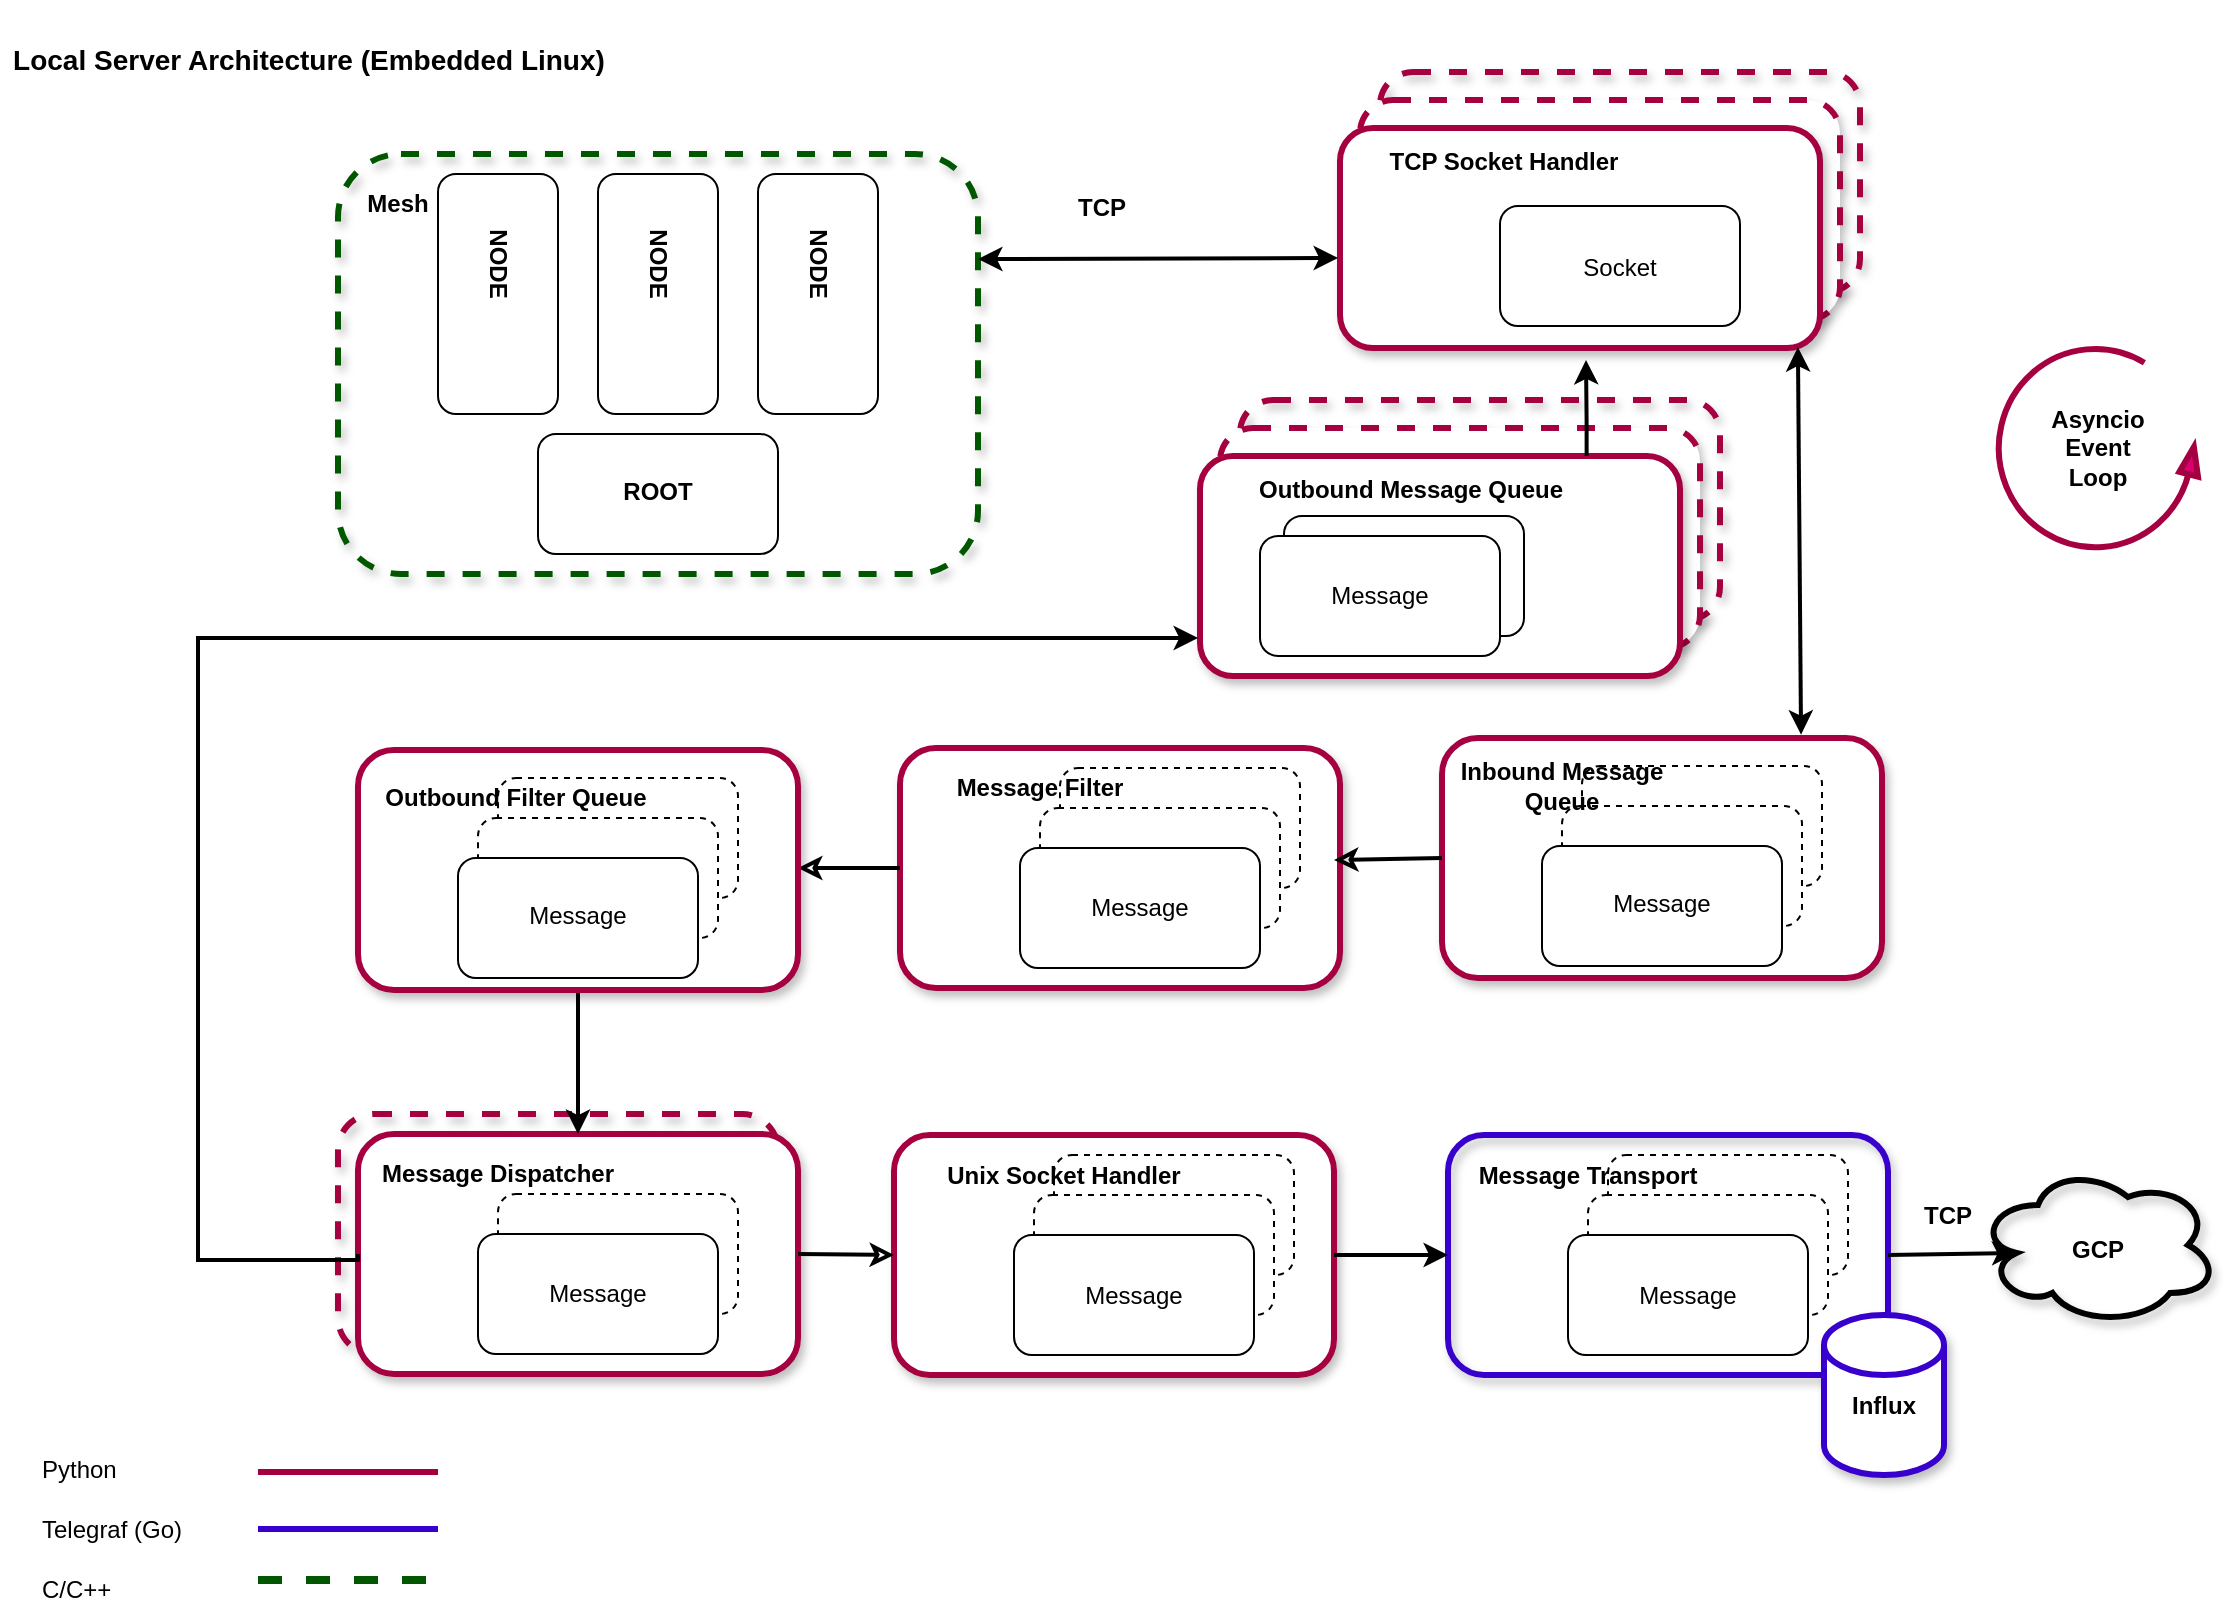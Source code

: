 <mxfile version="27.0.9">
  <diagram name="Page-1" id="cWvD5KIBlXjUGnjaOg9U">
    <mxGraphModel dx="1996" dy="1208" grid="1" gridSize="10" guides="1" tooltips="1" connect="1" arrows="1" fold="1" page="1" pageScale="1" pageWidth="1169" pageHeight="827" math="0" shadow="0">
      <root>
        <mxCell id="0" />
        <mxCell id="1" parent="0" />
        <mxCell id="sInuWgfTN_hbzSe1saAp-6" value="" style="rounded=1;whiteSpace=wrap;html=1;shadow=1;strokeWidth=3;fillColor=none;fontColor=#ffffff;strokeColor=#A50040;dashed=1;" parent="1" vertex="1">
          <mxGeometry x="701" y="36" width="240" height="110" as="geometry" />
        </mxCell>
        <mxCell id="sInuWgfTN_hbzSe1saAp-5" value="" style="rounded=1;whiteSpace=wrap;html=1;shadow=1;strokeWidth=3;fillColor=default;fontColor=#ffffff;strokeColor=#A50040;dashed=1;" parent="1" vertex="1">
          <mxGeometry x="691" y="50" width="240" height="110" as="geometry" />
        </mxCell>
        <mxCell id="R0Js2lqDosAIfEtzN3Xw-24" value="" style="rounded=1;whiteSpace=wrap;html=1;shadow=1;strokeWidth=3;fillColor=default;fontColor=#ffffff;strokeColor=#A50040;" parent="1" vertex="1">
          <mxGeometry x="681" y="64" width="240" height="110" as="geometry" />
        </mxCell>
        <mxCell id="R0Js2lqDosAIfEtzN3Xw-11" value="" style="rounded=1;whiteSpace=wrap;html=1;shadow=1;strokeWidth=3;dashed=1;fillColor=none;fontColor=#ffffff;strokeColor=#005700;" parent="1" vertex="1">
          <mxGeometry x="180" y="77" width="320" height="210" as="geometry" />
        </mxCell>
        <mxCell id="R0Js2lqDosAIfEtzN3Xw-10" value="" style="rounded=1;whiteSpace=wrap;html=1;rotation=90;" parent="1" vertex="1">
          <mxGeometry x="200" y="117" width="120" height="60" as="geometry" />
        </mxCell>
        <mxCell id="R0Js2lqDosAIfEtzN3Xw-16" value="" style="rounded=1;whiteSpace=wrap;html=1;rotation=90;" parent="1" vertex="1">
          <mxGeometry x="280" y="117" width="120" height="60" as="geometry" />
        </mxCell>
        <mxCell id="R0Js2lqDosAIfEtzN3Xw-17" value="" style="rounded=1;whiteSpace=wrap;html=1;rotation=90;" parent="1" vertex="1">
          <mxGeometry x="360" y="117" width="120" height="60" as="geometry" />
        </mxCell>
        <mxCell id="R0Js2lqDosAIfEtzN3Xw-18" value="NODE" style="text;html=1;align=center;verticalAlign=middle;whiteSpace=wrap;rounded=0;rotation=90;fontStyle=1" parent="1" vertex="1">
          <mxGeometry x="230" y="117" width="60" height="30" as="geometry" />
        </mxCell>
        <mxCell id="R0Js2lqDosAIfEtzN3Xw-19" value="NODE" style="text;html=1;align=center;verticalAlign=middle;whiteSpace=wrap;rounded=0;rotation=90;fontStyle=1" parent="1" vertex="1">
          <mxGeometry x="310" y="117" width="60" height="30" as="geometry" />
        </mxCell>
        <mxCell id="R0Js2lqDosAIfEtzN3Xw-20" value="NODE" style="text;html=1;align=center;verticalAlign=middle;whiteSpace=wrap;rounded=0;rotation=90;fontStyle=1" parent="1" vertex="1">
          <mxGeometry x="390" y="117" width="60" height="30" as="geometry" />
        </mxCell>
        <mxCell id="R0Js2lqDosAIfEtzN3Xw-21" value="" style="rounded=1;whiteSpace=wrap;html=1;rotation=0;" parent="1" vertex="1">
          <mxGeometry x="280" y="217" width="120" height="60" as="geometry" />
        </mxCell>
        <mxCell id="R0Js2lqDosAIfEtzN3Xw-22" value="ROOT" style="text;html=1;align=center;verticalAlign=middle;whiteSpace=wrap;rounded=0;rotation=0;fontStyle=1" parent="1" vertex="1">
          <mxGeometry x="310" y="231" width="60" height="30" as="geometry" />
        </mxCell>
        <mxCell id="R0Js2lqDosAIfEtzN3Xw-23" value="Mesh" style="text;html=1;align=center;verticalAlign=middle;whiteSpace=wrap;rounded=0;fontStyle=1" parent="1" vertex="1">
          <mxGeometry x="180" y="87" width="60" height="30" as="geometry" />
        </mxCell>
        <mxCell id="R0Js2lqDosAIfEtzN3Xw-31" value="" style="rounded=1;whiteSpace=wrap;html=1;rotation=0;" parent="1" vertex="1">
          <mxGeometry x="761" y="103" width="120" height="60" as="geometry" />
        </mxCell>
        <mxCell id="R0Js2lqDosAIfEtzN3Xw-32" value="Socket" style="text;html=1;align=center;verticalAlign=middle;whiteSpace=wrap;rounded=0;rotation=0;" parent="1" vertex="1">
          <mxGeometry x="791" y="119" width="60" height="30" as="geometry" />
        </mxCell>
        <mxCell id="R0Js2lqDosAIfEtzN3Xw-33" value="TCP Socket Handler" style="text;html=1;align=center;verticalAlign=middle;whiteSpace=wrap;rounded=0;fontStyle=1" parent="1" vertex="1">
          <mxGeometry x="693" y="66" width="140" height="30" as="geometry" />
        </mxCell>
        <mxCell id="R0Js2lqDosAIfEtzN3Xw-37" value="Local Server Architecture (Embedded Linux)" style="text;html=1;align=center;verticalAlign=middle;whiteSpace=wrap;rounded=0;fontStyle=1;fontSize=14;" parent="1" vertex="1">
          <mxGeometry x="11" width="309" height="60" as="geometry" />
        </mxCell>
        <mxCell id="R0Js2lqDosAIfEtzN3Xw-41" value="" style="verticalLabelPosition=bottom;html=1;verticalAlign=top;strokeWidth=3;shape=mxgraph.lean_mapping.physical_pull;pointerEvents=1;fillColor=#d80073;fontColor=#ffffff;strokeColor=#A50040;" parent="1" vertex="1">
          <mxGeometry x="1010" y="174" width="100" height="100" as="geometry" />
        </mxCell>
        <mxCell id="R0Js2lqDosAIfEtzN3Xw-45" value="Asyncio&lt;div&gt;Event Loop&lt;/div&gt;" style="text;html=1;align=center;verticalAlign=middle;whiteSpace=wrap;rounded=0;fontStyle=1" parent="1" vertex="1">
          <mxGeometry x="1030" y="209" width="60" height="30" as="geometry" />
        </mxCell>
        <mxCell id="R0Js2lqDosAIfEtzN3Xw-46" value="" style="endArrow=classic;startArrow=classic;html=1;rounded=0;exitX=1;exitY=0.25;exitDx=0;exitDy=0;entryX=-0.004;entryY=0.591;entryDx=0;entryDy=0;strokeColor=default;strokeWidth=2;align=center;verticalAlign=middle;fontFamily=Helvetica;fontSize=11;fontColor=default;labelBackgroundColor=default;entryPerimeter=0;" parent="1" source="R0Js2lqDosAIfEtzN3Xw-11" target="R0Js2lqDosAIfEtzN3Xw-24" edge="1">
          <mxGeometry width="50" height="50" relative="1" as="geometry">
            <mxPoint x="560" y="400" as="sourcePoint" />
            <mxPoint x="610" y="350" as="targetPoint" />
          </mxGeometry>
        </mxCell>
        <mxCell id="R0Js2lqDosAIfEtzN3Xw-47" value="" style="endArrow=classic;startArrow=classic;html=1;rounded=0;entryX=0.954;entryY=0.996;entryDx=0;entryDy=0;entryPerimeter=0;exitX=0.816;exitY=-0.014;exitDx=0;exitDy=0;exitPerimeter=0;strokeWidth=2;" parent="1" source="R0Js2lqDosAIfEtzN3Xw-97" target="R0Js2lqDosAIfEtzN3Xw-24" edge="1">
          <mxGeometry width="50" height="50" relative="1" as="geometry">
            <mxPoint x="560" y="400" as="sourcePoint" />
            <mxPoint x="610" y="350" as="targetPoint" />
          </mxGeometry>
        </mxCell>
        <mxCell id="R0Js2lqDosAIfEtzN3Xw-49" value="" style="rounded=1;whiteSpace=wrap;html=1;rotation=0;dashed=1;" parent="1" vertex="1">
          <mxGeometry x="531" y="374" width="120" height="60" as="geometry" />
        </mxCell>
        <mxCell id="R0Js2lqDosAIfEtzN3Xw-50" value="" style="rounded=1;whiteSpace=wrap;html=1;rotation=0;dashed=1;" parent="1" vertex="1">
          <mxGeometry x="521" y="394" width="120" height="60" as="geometry" />
        </mxCell>
        <mxCell id="R0Js2lqDosAIfEtzN3Xw-51" value="" style="rounded=1;whiteSpace=wrap;html=1;rotation=0;" parent="1" vertex="1">
          <mxGeometry x="511" y="414" width="120" height="60" as="geometry" />
        </mxCell>
        <mxCell id="R0Js2lqDosAIfEtzN3Xw-52" value="Message" style="text;html=1;align=center;verticalAlign=middle;whiteSpace=wrap;rounded=0;rotation=0;" parent="1" vertex="1">
          <mxGeometry x="541" y="429" width="60" height="30" as="geometry" />
        </mxCell>
        <mxCell id="R0Js2lqDosAIfEtzN3Xw-53" value="MessageDispatcher" style="text;html=1;align=center;verticalAlign=middle;whiteSpace=wrap;rounded=0;fontStyle=1" parent="1" vertex="1">
          <mxGeometry x="451" y="369" width="140" height="30" as="geometry" />
        </mxCell>
        <mxCell id="R0Js2lqDosAIfEtzN3Xw-55" value="" style="rounded=1;whiteSpace=wrap;html=1;rotation=0;dashed=1;" parent="1" vertex="1">
          <mxGeometry x="792" y="373" width="120" height="60" as="geometry" />
        </mxCell>
        <mxCell id="R0Js2lqDosAIfEtzN3Xw-56" value="" style="rounded=1;whiteSpace=wrap;html=1;rotation=0;dashed=1;" parent="1" vertex="1">
          <mxGeometry x="782" y="393" width="120" height="60" as="geometry" />
        </mxCell>
        <mxCell id="R0Js2lqDosAIfEtzN3Xw-57" value="" style="rounded=1;whiteSpace=wrap;html=1;rotation=0;" parent="1" vertex="1">
          <mxGeometry x="772" y="413" width="120" height="60" as="geometry" />
        </mxCell>
        <mxCell id="R0Js2lqDosAIfEtzN3Xw-58" value="Message" style="text;html=1;align=center;verticalAlign=middle;whiteSpace=wrap;rounded=0;rotation=0;" parent="1" vertex="1">
          <mxGeometry x="802" y="425" width="60" height="33" as="geometry" />
        </mxCell>
        <mxCell id="R0Js2lqDosAIfEtzN3Xw-59" value="MessageQueue" style="text;html=1;align=center;verticalAlign=middle;whiteSpace=wrap;rounded=0;fontStyle=1" parent="1" vertex="1">
          <mxGeometry x="712" y="368" width="140" height="30" as="geometry" />
        </mxCell>
        <mxCell id="R0Js2lqDosAIfEtzN3Xw-60" value="" style="rounded=1;whiteSpace=wrap;html=1;shadow=1;strokeWidth=3;fillColor=none;fontColor=#ffffff;strokeColor=#A50040;dashed=1;" parent="1" vertex="1">
          <mxGeometry x="180" y="557" width="220" height="120" as="geometry" />
        </mxCell>
        <mxCell id="R0Js2lqDosAIfEtzN3Xw-61" value="" style="rounded=1;whiteSpace=wrap;html=1;rotation=0;dashed=1;" parent="1" vertex="1">
          <mxGeometry x="260" y="567" width="120" height="60" as="geometry" />
        </mxCell>
        <mxCell id="R0Js2lqDosAIfEtzN3Xw-62" value="" style="rounded=1;whiteSpace=wrap;html=1;rotation=0;dashed=1;" parent="1" vertex="1">
          <mxGeometry x="250" y="587" width="120" height="60" as="geometry" />
        </mxCell>
        <mxCell id="R0Js2lqDosAIfEtzN3Xw-63" value="" style="rounded=1;whiteSpace=wrap;html=1;rotation=0;" parent="1" vertex="1">
          <mxGeometry x="240" y="607" width="120" height="60" as="geometry" />
        </mxCell>
        <mxCell id="R0Js2lqDosAIfEtzN3Xw-64" value="Message" style="text;html=1;align=center;verticalAlign=middle;whiteSpace=wrap;rounded=0;rotation=0;" parent="1" vertex="1">
          <mxGeometry x="270" y="622" width="60" height="30" as="geometry" />
        </mxCell>
        <mxCell id="R0Js2lqDosAIfEtzN3Xw-65" value="MessageProcessor" style="text;html=1;align=center;verticalAlign=middle;whiteSpace=wrap;rounded=0;fontStyle=1" parent="1" vertex="1">
          <mxGeometry x="180" y="562" width="140" height="30" as="geometry" />
        </mxCell>
        <mxCell id="R0Js2lqDosAIfEtzN3Xw-69" value="" style="rounded=1;whiteSpace=wrap;html=1;shadow=1;strokeWidth=3;fillColor=none;fontColor=#ffffff;strokeColor=#3700CC;" parent="1" vertex="1">
          <mxGeometry x="735" y="567.5" width="220" height="120" as="geometry" />
        </mxCell>
        <mxCell id="R0Js2lqDosAIfEtzN3Xw-70" value="" style="rounded=1;whiteSpace=wrap;html=1;rotation=0;dashed=1;" parent="1" vertex="1">
          <mxGeometry x="815" y="577.5" width="120" height="60" as="geometry" />
        </mxCell>
        <mxCell id="R0Js2lqDosAIfEtzN3Xw-71" value="" style="rounded=1;whiteSpace=wrap;html=1;rotation=0;dashed=1;" parent="1" vertex="1">
          <mxGeometry x="805" y="597.5" width="120" height="60" as="geometry" />
        </mxCell>
        <mxCell id="R0Js2lqDosAIfEtzN3Xw-72" value="" style="rounded=1;whiteSpace=wrap;html=1;rotation=0;" parent="1" vertex="1">
          <mxGeometry x="795" y="617.5" width="120" height="60" as="geometry" />
        </mxCell>
        <mxCell id="R0Js2lqDosAIfEtzN3Xw-73" value="Message" style="text;html=1;align=center;verticalAlign=middle;whiteSpace=wrap;rounded=0;rotation=0;" parent="1" vertex="1">
          <mxGeometry x="825" y="632.5" width="60" height="30" as="geometry" />
        </mxCell>
        <mxCell id="R0Js2lqDosAIfEtzN3Xw-74" value="Message Transport" style="text;html=1;align=center;verticalAlign=middle;whiteSpace=wrap;rounded=0;fontStyle=1" parent="1" vertex="1">
          <mxGeometry x="735" y="572.5" width="140" height="30" as="geometry" />
        </mxCell>
        <mxCell id="R0Js2lqDosAIfEtzN3Xw-75" value="" style="ellipse;shape=cloud;whiteSpace=wrap;html=1;fillColor=none;fontColor=#ffffff;strokeColor=#000000;strokeWidth=3;shadow=1;" parent="1" vertex="1">
          <mxGeometry x="1000" y="582.5" width="120" height="80" as="geometry" />
        </mxCell>
        <mxCell id="R0Js2lqDosAIfEtzN3Xw-84" value="GCP" style="text;html=1;align=center;verticalAlign=middle;whiteSpace=wrap;rounded=0;fontStyle=1" parent="1" vertex="1">
          <mxGeometry x="1030" y="609.5" width="60" height="30" as="geometry" />
        </mxCell>
        <mxCell id="R0Js2lqDosAIfEtzN3Xw-85" value="Python" style="text;html=1;align=left;verticalAlign=middle;whiteSpace=wrap;rounded=0;" parent="1" vertex="1">
          <mxGeometry x="30" y="720" width="60" height="30" as="geometry" />
        </mxCell>
        <mxCell id="R0Js2lqDosAIfEtzN3Xw-86" value="C/C++" style="text;html=1;align=left;verticalAlign=middle;whiteSpace=wrap;rounded=0;" parent="1" vertex="1">
          <mxGeometry x="30" y="780" width="120" height="30" as="geometry" />
        </mxCell>
        <mxCell id="R0Js2lqDosAIfEtzN3Xw-87" value="Telegraf (Go)" style="text;html=1;align=left;verticalAlign=middle;whiteSpace=wrap;rounded=0;" parent="1" vertex="1">
          <mxGeometry x="30" y="750" width="90" height="30" as="geometry" />
        </mxCell>
        <mxCell id="R0Js2lqDosAIfEtzN3Xw-88" value="" style="endArrow=none;html=1;rounded=0;fillColor=#6a00ff;strokeColor=#3700CC;strokeWidth=3;" parent="1" edge="1">
          <mxGeometry width="50" height="50" relative="1" as="geometry">
            <mxPoint x="140" y="764.5" as="sourcePoint" />
            <mxPoint x="230" y="764.5" as="targetPoint" />
            <Array as="points" />
          </mxGeometry>
        </mxCell>
        <mxCell id="R0Js2lqDosAIfEtzN3Xw-89" value="" style="endArrow=none;html=1;rounded=0;dashed=1;strokeWidth=4;fillColor=#008a00;strokeColor=#005700;" parent="1" edge="1">
          <mxGeometry width="50" height="50" relative="1" as="geometry">
            <mxPoint x="140" y="790" as="sourcePoint" />
            <mxPoint x="230" y="790" as="targetPoint" />
            <Array as="points" />
          </mxGeometry>
        </mxCell>
        <mxCell id="R0Js2lqDosAIfEtzN3Xw-90" value="" style="endArrow=none;html=1;rounded=0;strokeWidth=3;fillColor=#d80073;strokeColor=#A50040;" parent="1" edge="1">
          <mxGeometry width="50" height="50" relative="1" as="geometry">
            <mxPoint x="140" y="736" as="sourcePoint" />
            <mxPoint x="230" y="736" as="targetPoint" />
            <Array as="points" />
          </mxGeometry>
        </mxCell>
        <mxCell id="R0Js2lqDosAIfEtzN3Xw-91" value="" style="rounded=1;whiteSpace=wrap;html=1;shadow=1;strokeWidth=3;fillColor=default;fontColor=#ffffff;strokeColor=#A50040;" parent="1" vertex="1">
          <mxGeometry x="461" y="374" width="220" height="120" as="geometry" />
        </mxCell>
        <mxCell id="R0Js2lqDosAIfEtzN3Xw-92" value="" style="rounded=1;whiteSpace=wrap;html=1;rotation=0;dashed=1;" parent="1" vertex="1">
          <mxGeometry x="541" y="384" width="120" height="60" as="geometry" />
        </mxCell>
        <mxCell id="R0Js2lqDosAIfEtzN3Xw-93" value="" style="rounded=1;whiteSpace=wrap;html=1;rotation=0;dashed=1;" parent="1" vertex="1">
          <mxGeometry x="531" y="404" width="120" height="60" as="geometry" />
        </mxCell>
        <mxCell id="R0Js2lqDosAIfEtzN3Xw-94" value="" style="rounded=1;whiteSpace=wrap;html=1;rotation=0;" parent="1" vertex="1">
          <mxGeometry x="521" y="424" width="120" height="60" as="geometry" />
        </mxCell>
        <mxCell id="R0Js2lqDosAIfEtzN3Xw-95" value="Message" style="text;html=1;align=center;verticalAlign=middle;whiteSpace=wrap;rounded=0;rotation=0;" parent="1" vertex="1">
          <mxGeometry x="551" y="439" width="60" height="30" as="geometry" />
        </mxCell>
        <mxCell id="R0Js2lqDosAIfEtzN3Xw-96" value="Message Filter" style="text;html=1;align=center;verticalAlign=middle;whiteSpace=wrap;rounded=0;fontStyle=1" parent="1" vertex="1">
          <mxGeometry x="461" y="379" width="140" height="30" as="geometry" />
        </mxCell>
        <mxCell id="R0Js2lqDosAIfEtzN3Xw-97" value="" style="rounded=1;whiteSpace=wrap;html=1;shadow=1;strokeWidth=3;fillColor=default;fontColor=#ffffff;strokeColor=#A50040;" parent="1" vertex="1">
          <mxGeometry x="732" y="369" width="220" height="120" as="geometry" />
        </mxCell>
        <mxCell id="R0Js2lqDosAIfEtzN3Xw-98" value="" style="rounded=1;whiteSpace=wrap;html=1;rotation=0;dashed=1;" parent="1" vertex="1">
          <mxGeometry x="802" y="383" width="120" height="60" as="geometry" />
        </mxCell>
        <mxCell id="R0Js2lqDosAIfEtzN3Xw-99" value="" style="rounded=1;whiteSpace=wrap;html=1;rotation=0;dashed=1;" parent="1" vertex="1">
          <mxGeometry x="792" y="403" width="120" height="60" as="geometry" />
        </mxCell>
        <mxCell id="R0Js2lqDosAIfEtzN3Xw-100" value="" style="rounded=1;whiteSpace=wrap;html=1;rotation=0;" parent="1" vertex="1">
          <mxGeometry x="782" y="423" width="120" height="60" as="geometry" />
        </mxCell>
        <mxCell id="R0Js2lqDosAIfEtzN3Xw-101" value="Message" style="text;html=1;align=center;verticalAlign=middle;whiteSpace=wrap;rounded=0;rotation=0;" parent="1" vertex="1">
          <mxGeometry x="812" y="435" width="60" height="33" as="geometry" />
        </mxCell>
        <mxCell id="R0Js2lqDosAIfEtzN3Xw-102" value="Inbound Message Queue" style="text;html=1;align=center;verticalAlign=middle;whiteSpace=wrap;rounded=0;fontStyle=1" parent="1" vertex="1">
          <mxGeometry x="722" y="378" width="140" height="30" as="geometry" />
        </mxCell>
        <mxCell id="R0Js2lqDosAIfEtzN3Xw-104" value="" style="rounded=1;whiteSpace=wrap;html=1;rotation=0;dashed=1;" parent="1" vertex="1">
          <mxGeometry x="270" y="577" width="120" height="60" as="geometry" />
        </mxCell>
        <mxCell id="R0Js2lqDosAIfEtzN3Xw-103" value="" style="rounded=1;whiteSpace=wrap;html=1;shadow=1;strokeWidth=3;fillColor=default;fontColor=#ffffff;strokeColor=#A50040;" parent="1" vertex="1">
          <mxGeometry x="190" y="567" width="220" height="120" as="geometry" />
        </mxCell>
        <mxCell id="R0Js2lqDosAIfEtzN3Xw-105" value="" style="rounded=1;whiteSpace=wrap;html=1;rotation=0;dashed=1;" parent="1" vertex="1">
          <mxGeometry x="260" y="597" width="120" height="60" as="geometry" />
        </mxCell>
        <mxCell id="R0Js2lqDosAIfEtzN3Xw-106" value="" style="rounded=1;whiteSpace=wrap;html=1;rotation=0;" parent="1" vertex="1">
          <mxGeometry x="250" y="617" width="120" height="60" as="geometry" />
        </mxCell>
        <mxCell id="R0Js2lqDosAIfEtzN3Xw-107" value="Message" style="text;html=1;align=center;verticalAlign=middle;whiteSpace=wrap;rounded=0;rotation=0;" parent="1" vertex="1">
          <mxGeometry x="280" y="632" width="60" height="30" as="geometry" />
        </mxCell>
        <mxCell id="R0Js2lqDosAIfEtzN3Xw-108" value="Message Dispatcher" style="text;html=1;align=center;verticalAlign=middle;whiteSpace=wrap;rounded=0;fontStyle=1" parent="1" vertex="1">
          <mxGeometry x="190" y="572" width="140" height="30" as="geometry" />
        </mxCell>
        <mxCell id="R0Js2lqDosAIfEtzN3Xw-109" value="" style="endArrow=none;startArrow=classic;html=1;rounded=0;entryX=0;entryY=0.5;entryDx=0;entryDy=0;strokeWidth=2;startFill=0;" parent="1" target="R0Js2lqDosAIfEtzN3Xw-97" edge="1">
          <mxGeometry width="50" height="50" relative="1" as="geometry">
            <mxPoint x="678" y="430" as="sourcePoint" />
            <mxPoint x="841" y="260" as="targetPoint" />
          </mxGeometry>
        </mxCell>
        <mxCell id="R0Js2lqDosAIfEtzN3Xw-110" value="" style="endArrow=none;startArrow=classic;html=1;rounded=0;entryX=0;entryY=0.5;entryDx=0;entryDy=0;exitX=1;exitY=0.5;exitDx=0;exitDy=0;strokeWidth=2;startFill=0;" parent="1" target="R0Js2lqDosAIfEtzN3Xw-91" edge="1">
          <mxGeometry width="50" height="50" relative="1" as="geometry">
            <mxPoint x="410" y="434" as="sourcePoint" />
            <mxPoint x="298" y="265" as="targetPoint" />
          </mxGeometry>
        </mxCell>
        <mxCell id="R0Js2lqDosAIfEtzN3Xw-132" value="" style="rounded=1;whiteSpace=wrap;html=1;rotation=0;dashed=1;" parent="1" vertex="1">
          <mxGeometry x="528" y="567.5" width="120" height="60" as="geometry" />
        </mxCell>
        <mxCell id="R0Js2lqDosAIfEtzN3Xw-133" value="" style="rounded=1;whiteSpace=wrap;html=1;rotation=0;dashed=1;" parent="1" vertex="1">
          <mxGeometry x="518" y="587.5" width="120" height="60" as="geometry" />
        </mxCell>
        <mxCell id="R0Js2lqDosAIfEtzN3Xw-134" value="" style="rounded=1;whiteSpace=wrap;html=1;rotation=0;" parent="1" vertex="1">
          <mxGeometry x="508" y="607.5" width="120" height="60" as="geometry" />
        </mxCell>
        <mxCell id="R0Js2lqDosAIfEtzN3Xw-135" value="Message" style="text;html=1;align=center;verticalAlign=middle;whiteSpace=wrap;rounded=0;rotation=0;" parent="1" vertex="1">
          <mxGeometry x="538" y="622.5" width="60" height="30" as="geometry" />
        </mxCell>
        <mxCell id="R0Js2lqDosAIfEtzN3Xw-136" value="MessageDispatcher" style="text;html=1;align=center;verticalAlign=middle;whiteSpace=wrap;rounded=0;fontStyle=1" parent="1" vertex="1">
          <mxGeometry x="448" y="562.5" width="140" height="30" as="geometry" />
        </mxCell>
        <mxCell id="R0Js2lqDosAIfEtzN3Xw-137" value="" style="rounded=1;whiteSpace=wrap;html=1;shadow=1;strokeWidth=3;fillColor=default;fontColor=#ffffff;strokeColor=#A50040;" parent="1" vertex="1">
          <mxGeometry x="458" y="567.5" width="220" height="120" as="geometry" />
        </mxCell>
        <mxCell id="R0Js2lqDosAIfEtzN3Xw-138" value="" style="rounded=1;whiteSpace=wrap;html=1;rotation=0;dashed=1;" parent="1" vertex="1">
          <mxGeometry x="538" y="577.5" width="120" height="60" as="geometry" />
        </mxCell>
        <mxCell id="R0Js2lqDosAIfEtzN3Xw-139" value="" style="rounded=1;whiteSpace=wrap;html=1;rotation=0;dashed=1;" parent="1" vertex="1">
          <mxGeometry x="528" y="597.5" width="120" height="60" as="geometry" />
        </mxCell>
        <mxCell id="R0Js2lqDosAIfEtzN3Xw-140" value="" style="rounded=1;whiteSpace=wrap;html=1;rotation=0;" parent="1" vertex="1">
          <mxGeometry x="518" y="617.5" width="120" height="60" as="geometry" />
        </mxCell>
        <mxCell id="R0Js2lqDosAIfEtzN3Xw-141" value="Message" style="text;html=1;align=center;verticalAlign=middle;whiteSpace=wrap;rounded=0;rotation=0;" parent="1" vertex="1">
          <mxGeometry x="548" y="632.5" width="60" height="30" as="geometry" />
        </mxCell>
        <mxCell id="R0Js2lqDosAIfEtzN3Xw-142" value="Unix Socket Handler" style="text;html=1;align=center;verticalAlign=middle;whiteSpace=wrap;rounded=0;fontStyle=1" parent="1" vertex="1">
          <mxGeometry x="458" y="572.5" width="170" height="30" as="geometry" />
        </mxCell>
        <mxCell id="R0Js2lqDosAIfEtzN3Xw-143" value="" style="endArrow=none;startArrow=classic;html=1;rounded=0;entryX=1;entryY=0.5;entryDx=0;entryDy=0;exitX=0;exitY=0.5;exitDx=0;exitDy=0;strokeWidth=2;startFill=0;" parent="1" source="R0Js2lqDosAIfEtzN3Xw-137" target="R0Js2lqDosAIfEtzN3Xw-103" edge="1">
          <mxGeometry width="50" height="50" relative="1" as="geometry">
            <mxPoint x="510" y="420" as="sourcePoint" />
            <mxPoint x="560" y="370" as="targetPoint" />
          </mxGeometry>
        </mxCell>
        <mxCell id="R0Js2lqDosAIfEtzN3Xw-144" value="" style="endArrow=classic;startArrow=none;html=1;rounded=0;entryX=0;entryY=0.5;entryDx=0;entryDy=0;exitX=1;exitY=0.5;exitDx=0;exitDy=0;strokeWidth=2;startFill=0;" parent="1" source="R0Js2lqDosAIfEtzN3Xw-137" target="R0Js2lqDosAIfEtzN3Xw-69" edge="1">
          <mxGeometry width="50" height="50" relative="1" as="geometry">
            <mxPoint x="510" y="420" as="sourcePoint" />
            <mxPoint x="560" y="370" as="targetPoint" />
          </mxGeometry>
        </mxCell>
        <mxCell id="R0Js2lqDosAIfEtzN3Xw-147" value="TCP" style="text;html=1;align=center;verticalAlign=middle;whiteSpace=wrap;rounded=0;fontStyle=1" parent="1" vertex="1">
          <mxGeometry x="532" y="89" width="60" height="30" as="geometry" />
        </mxCell>
        <mxCell id="R0Js2lqDosAIfEtzN3Xw-76" value="" style="shape=cylinder3;whiteSpace=wrap;html=1;boundedLbl=1;backgroundOutline=1;size=15;strokeWidth=3;fillColor=default;fontColor=#ffffff;strokeColor=#3700CC;textShadow=1;shadow=1;" parent="1" vertex="1">
          <mxGeometry x="923" y="657.5" width="60" height="80" as="geometry" />
        </mxCell>
        <mxCell id="R0Js2lqDosAIfEtzN3Xw-83" value="Influx" style="text;html=1;align=center;verticalAlign=middle;whiteSpace=wrap;rounded=0;fontStyle=1;shadow=1;fillColor=none;" parent="1" vertex="1">
          <mxGeometry x="923" y="687.5" width="60" height="30" as="geometry" />
        </mxCell>
        <mxCell id="sInuWgfTN_hbzSe1saAp-8" value="" style="rounded=1;whiteSpace=wrap;html=1;shadow=1;strokeWidth=3;fillColor=none;fontColor=#ffffff;strokeColor=#A50040;dashed=1;" parent="1" vertex="1">
          <mxGeometry x="631" y="200" width="240" height="110" as="geometry" />
        </mxCell>
        <mxCell id="sInuWgfTN_hbzSe1saAp-9" value="" style="rounded=1;whiteSpace=wrap;html=1;shadow=1;strokeWidth=3;fillColor=default;fontColor=#ffffff;strokeColor=#A50040;dashed=1;" parent="1" vertex="1">
          <mxGeometry x="621" y="214" width="240" height="110" as="geometry" />
        </mxCell>
        <mxCell id="sInuWgfTN_hbzSe1saAp-10" value="" style="rounded=1;whiteSpace=wrap;html=1;shadow=1;strokeWidth=3;fillColor=default;fontColor=#ffffff;strokeColor=#A50040;" parent="1" vertex="1">
          <mxGeometry x="611" y="228" width="240" height="110" as="geometry" />
        </mxCell>
        <mxCell id="sInuWgfTN_hbzSe1saAp-14" value="" style="rounded=1;whiteSpace=wrap;html=1;rotation=0;" parent="1" vertex="1">
          <mxGeometry x="653" y="258" width="120" height="60" as="geometry" />
        </mxCell>
        <mxCell id="sInuWgfTN_hbzSe1saAp-11" value="" style="rounded=1;whiteSpace=wrap;html=1;rotation=0;" parent="1" vertex="1">
          <mxGeometry x="641" y="268" width="120" height="60" as="geometry" />
        </mxCell>
        <mxCell id="sInuWgfTN_hbzSe1saAp-12" value="Message" style="text;html=1;align=center;verticalAlign=middle;whiteSpace=wrap;rounded=0;rotation=0;" parent="1" vertex="1">
          <mxGeometry x="671" y="283" width="60" height="30" as="geometry" />
        </mxCell>
        <mxCell id="sInuWgfTN_hbzSe1saAp-13" value="Outbound Message Queue" style="text;html=1;align=center;verticalAlign=middle;whiteSpace=wrap;rounded=0;fontStyle=1" parent="1" vertex="1">
          <mxGeometry x="623" y="230" width="187" height="30" as="geometry" />
        </mxCell>
        <mxCell id="sInuWgfTN_hbzSe1saAp-19" style="rounded=0;orthogonalLoop=1;jettySize=auto;html=1;exitX=0;exitY=0.5;exitDx=0;exitDy=0;entryX=-0.004;entryY=0.827;entryDx=0;entryDy=0;entryPerimeter=0;strokeColor=default;strokeWidth=2;align=center;verticalAlign=middle;fontFamily=Helvetica;fontSize=11;fontColor=default;labelBackgroundColor=default;startArrow=none;startFill=0;endArrow=classic;endFill=1;edgeStyle=orthogonalEdgeStyle;" parent="1" source="R0Js2lqDosAIfEtzN3Xw-103" target="sInuWgfTN_hbzSe1saAp-10" edge="1">
          <mxGeometry relative="1" as="geometry">
            <Array as="points">
              <mxPoint x="190" y="630" />
              <mxPoint x="110" y="630" />
              <mxPoint x="110" y="319" />
            </Array>
          </mxGeometry>
        </mxCell>
        <mxCell id="sInuWgfTN_hbzSe1saAp-21" value="" style="rounded=1;whiteSpace=wrap;html=1;rotation=0;dashed=1;" parent="1" vertex="1">
          <mxGeometry x="250" y="379" width="120" height="60" as="geometry" />
        </mxCell>
        <mxCell id="sInuWgfTN_hbzSe1saAp-22" value="" style="rounded=1;whiteSpace=wrap;html=1;rotation=0;dashed=1;" parent="1" vertex="1">
          <mxGeometry x="240" y="399" width="120" height="60" as="geometry" />
        </mxCell>
        <mxCell id="sInuWgfTN_hbzSe1saAp-23" value="" style="rounded=1;whiteSpace=wrap;html=1;rotation=0;" parent="1" vertex="1">
          <mxGeometry x="230" y="419" width="120" height="60" as="geometry" />
        </mxCell>
        <mxCell id="sInuWgfTN_hbzSe1saAp-24" value="Message" style="text;html=1;align=center;verticalAlign=middle;whiteSpace=wrap;rounded=0;rotation=0;" parent="1" vertex="1">
          <mxGeometry x="260" y="431" width="60" height="33" as="geometry" />
        </mxCell>
        <mxCell id="sInuWgfTN_hbzSe1saAp-25" value="MessageQueue" style="text;html=1;align=center;verticalAlign=middle;whiteSpace=wrap;rounded=0;fontStyle=1" parent="1" vertex="1">
          <mxGeometry x="170" y="374" width="140" height="30" as="geometry" />
        </mxCell>
        <mxCell id="sInuWgfTN_hbzSe1saAp-35" style="edgeStyle=orthogonalEdgeStyle;rounded=0;orthogonalLoop=1;jettySize=auto;html=1;exitX=0.5;exitY=1;exitDx=0;exitDy=0;entryX=0.5;entryY=0;entryDx=0;entryDy=0;strokeColor=default;strokeWidth=2;align=center;verticalAlign=middle;fontFamily=Helvetica;fontSize=11;fontColor=default;labelBackgroundColor=default;startArrow=none;startFill=0;endArrow=classic;endFill=1;" parent="1" source="sInuWgfTN_hbzSe1saAp-26" target="R0Js2lqDosAIfEtzN3Xw-103" edge="1">
          <mxGeometry relative="1" as="geometry" />
        </mxCell>
        <mxCell id="sInuWgfTN_hbzSe1saAp-26" value="" style="rounded=1;whiteSpace=wrap;html=1;shadow=1;strokeWidth=3;fillColor=default;fontColor=#ffffff;strokeColor=#A50040;" parent="1" vertex="1">
          <mxGeometry x="190" y="375" width="220" height="120" as="geometry" />
        </mxCell>
        <mxCell id="sInuWgfTN_hbzSe1saAp-27" value="" style="rounded=1;whiteSpace=wrap;html=1;rotation=0;dashed=1;" parent="1" vertex="1">
          <mxGeometry x="260" y="389" width="120" height="60" as="geometry" />
        </mxCell>
        <mxCell id="sInuWgfTN_hbzSe1saAp-28" value="" style="rounded=1;whiteSpace=wrap;html=1;rotation=0;dashed=1;" parent="1" vertex="1">
          <mxGeometry x="250" y="409" width="120" height="60" as="geometry" />
        </mxCell>
        <mxCell id="sInuWgfTN_hbzSe1saAp-29" value="" style="rounded=1;whiteSpace=wrap;html=1;rotation=0;" parent="1" vertex="1">
          <mxGeometry x="240" y="429" width="120" height="60" as="geometry" />
        </mxCell>
        <mxCell id="sInuWgfTN_hbzSe1saAp-30" value="Message" style="text;html=1;align=center;verticalAlign=middle;whiteSpace=wrap;rounded=0;rotation=0;" parent="1" vertex="1">
          <mxGeometry x="270" y="441" width="60" height="33" as="geometry" />
        </mxCell>
        <mxCell id="sInuWgfTN_hbzSe1saAp-31" value="Outbound Filter Queue" style="text;html=1;align=center;verticalAlign=middle;whiteSpace=wrap;rounded=0;fontStyle=1" parent="1" vertex="1">
          <mxGeometry x="199" y="384" width="140" height="30" as="geometry" />
        </mxCell>
        <mxCell id="sInuWgfTN_hbzSe1saAp-33" style="rounded=0;orthogonalLoop=1;jettySize=auto;html=1;exitX=1;exitY=0.5;exitDx=0;exitDy=0;entryX=0.16;entryY=0.55;entryDx=0;entryDy=0;entryPerimeter=0;strokeColor=default;strokeWidth=2;align=center;verticalAlign=middle;fontFamily=Helvetica;fontSize=11;fontColor=default;labelBackgroundColor=default;startArrow=none;startFill=0;endArrow=classic;" parent="1" source="R0Js2lqDosAIfEtzN3Xw-69" target="R0Js2lqDosAIfEtzN3Xw-75" edge="1">
          <mxGeometry relative="1" as="geometry" />
        </mxCell>
        <mxCell id="sInuWgfTN_hbzSe1saAp-34" value="TCP" style="text;html=1;align=center;verticalAlign=middle;whiteSpace=wrap;rounded=0;fontStyle=1" parent="1" vertex="1">
          <mxGeometry x="955" y="592.5" width="60" height="30" as="geometry" />
        </mxCell>
        <mxCell id="ctte-BTYTsKMvIZWDoI4-7" style="edgeStyle=orthogonalEdgeStyle;rounded=0;orthogonalLoop=1;jettySize=auto;html=1;exitX=0.668;exitY=0;exitDx=0;exitDy=0;strokeColor=default;strokeWidth=2;align=center;verticalAlign=middle;fontFamily=Helvetica;fontSize=11;fontColor=default;labelBackgroundColor=default;startArrow=none;startFill=0;endArrow=classic;endFill=1;exitPerimeter=0;" parent="1" edge="1">
          <mxGeometry relative="1" as="geometry">
            <mxPoint x="804.32" y="228" as="sourcePoint" />
            <mxPoint x="804" y="180" as="targetPoint" />
            <Array as="points">
              <mxPoint x="804" y="210" />
              <mxPoint x="804" y="210" />
            </Array>
          </mxGeometry>
        </mxCell>
      </root>
    </mxGraphModel>
  </diagram>
</mxfile>
